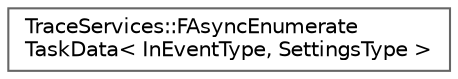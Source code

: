 digraph "Graphical Class Hierarchy"
{
 // INTERACTIVE_SVG=YES
 // LATEX_PDF_SIZE
  bgcolor="transparent";
  edge [fontname=Helvetica,fontsize=10,labelfontname=Helvetica,labelfontsize=10];
  node [fontname=Helvetica,fontsize=10,shape=box,height=0.2,width=0.4];
  rankdir="LR";
  Node0 [id="Node000000",label="TraceServices::FAsyncEnumerate\lTaskData\< InEventType, SettingsType \>",height=0.2,width=0.4,color="grey40", fillcolor="white", style="filled",URL="$dc/d3a/structTraceServices_1_1FAsyncEnumerateTaskData.html",tooltip=" "];
}
